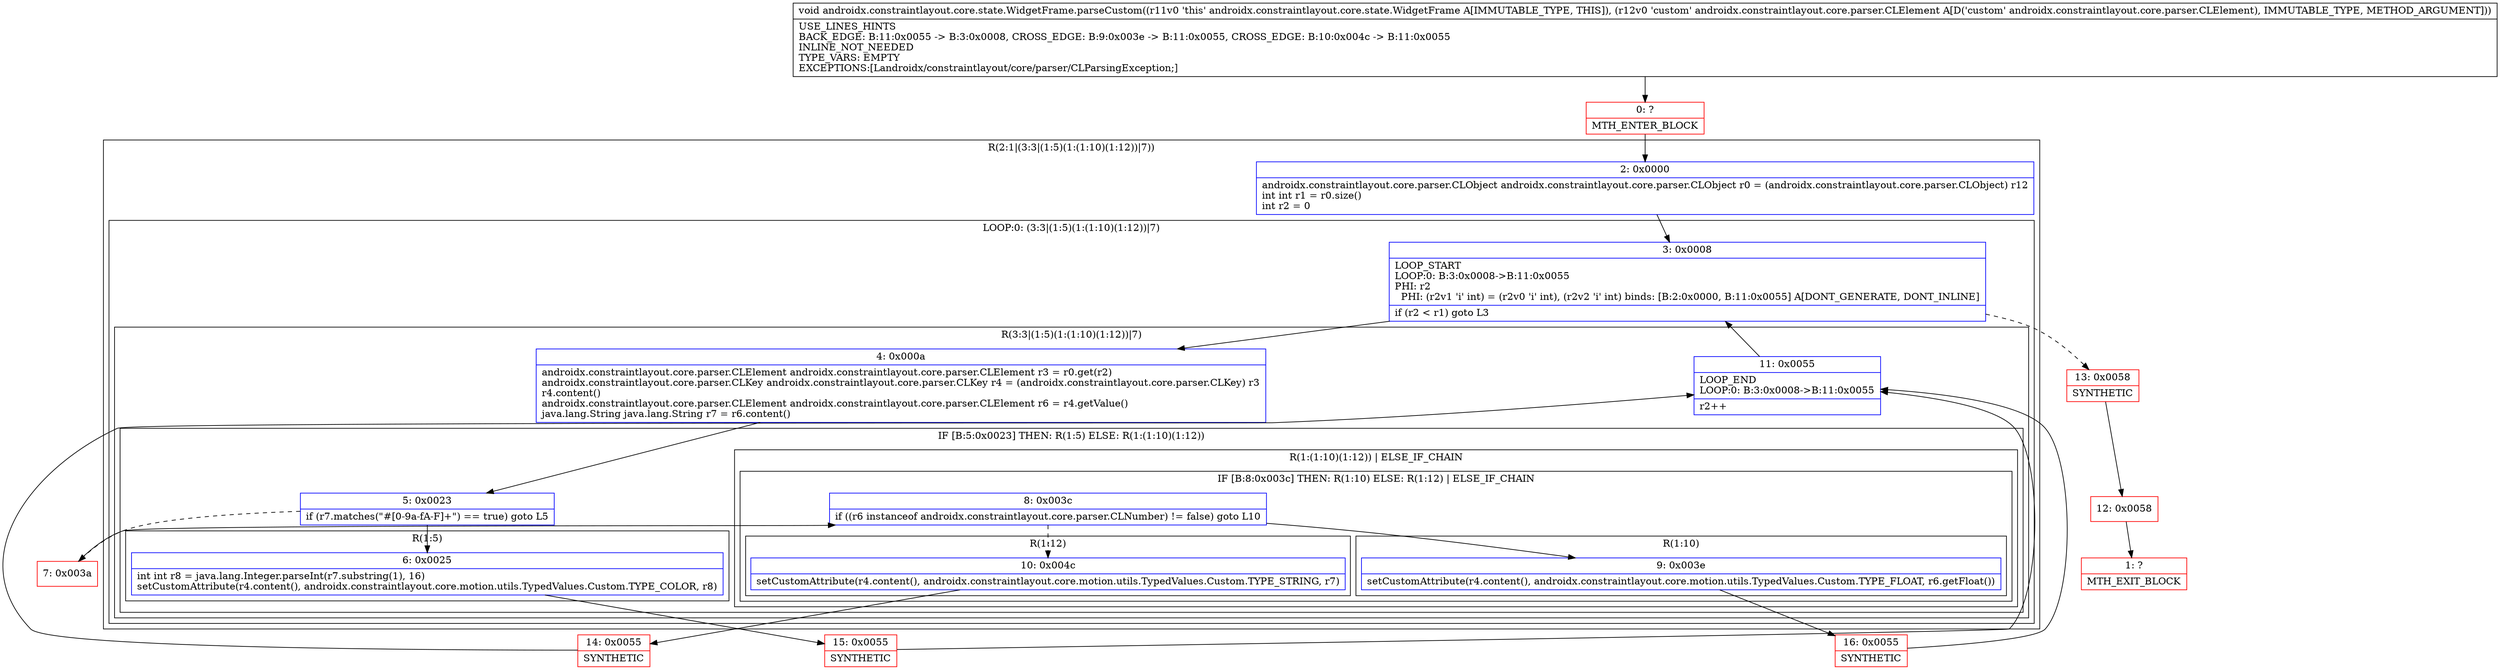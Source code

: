 digraph "CFG forandroidx.constraintlayout.core.state.WidgetFrame.parseCustom(Landroidx\/constraintlayout\/core\/parser\/CLElement;)V" {
subgraph cluster_Region_912174134 {
label = "R(2:1|(3:3|(1:5)(1:(1:10)(1:12))|7))";
node [shape=record,color=blue];
Node_2 [shape=record,label="{2\:\ 0x0000|androidx.constraintlayout.core.parser.CLObject androidx.constraintlayout.core.parser.CLObject r0 = (androidx.constraintlayout.core.parser.CLObject) r12\lint int r1 = r0.size()\lint r2 = 0\l}"];
subgraph cluster_LoopRegion_1225025840 {
label = "LOOP:0: (3:3|(1:5)(1:(1:10)(1:12))|7)";
node [shape=record,color=blue];
Node_3 [shape=record,label="{3\:\ 0x0008|LOOP_START\lLOOP:0: B:3:0x0008\-\>B:11:0x0055\lPHI: r2 \l  PHI: (r2v1 'i' int) = (r2v0 'i' int), (r2v2 'i' int) binds: [B:2:0x0000, B:11:0x0055] A[DONT_GENERATE, DONT_INLINE]\l|if (r2 \< r1) goto L3\l}"];
subgraph cluster_Region_532475520 {
label = "R(3:3|(1:5)(1:(1:10)(1:12))|7)";
node [shape=record,color=blue];
Node_4 [shape=record,label="{4\:\ 0x000a|androidx.constraintlayout.core.parser.CLElement androidx.constraintlayout.core.parser.CLElement r3 = r0.get(r2)\landroidx.constraintlayout.core.parser.CLKey androidx.constraintlayout.core.parser.CLKey r4 = (androidx.constraintlayout.core.parser.CLKey) r3\lr4.content()\landroidx.constraintlayout.core.parser.CLElement androidx.constraintlayout.core.parser.CLElement r6 = r4.getValue()\ljava.lang.String java.lang.String r7 = r6.content()\l}"];
subgraph cluster_IfRegion_587750227 {
label = "IF [B:5:0x0023] THEN: R(1:5) ELSE: R(1:(1:10)(1:12))";
node [shape=record,color=blue];
Node_5 [shape=record,label="{5\:\ 0x0023|if (r7.matches(\"#[0\-9a\-fA\-F]+\") == true) goto L5\l}"];
subgraph cluster_Region_2017348917 {
label = "R(1:5)";
node [shape=record,color=blue];
Node_6 [shape=record,label="{6\:\ 0x0025|int int r8 = java.lang.Integer.parseInt(r7.substring(1), 16)\lsetCustomAttribute(r4.content(), androidx.constraintlayout.core.motion.utils.TypedValues.Custom.TYPE_COLOR, r8)\l}"];
}
subgraph cluster_Region_498742303 {
label = "R(1:(1:10)(1:12)) | ELSE_IF_CHAIN\l";
node [shape=record,color=blue];
subgraph cluster_IfRegion_701885625 {
label = "IF [B:8:0x003c] THEN: R(1:10) ELSE: R(1:12) | ELSE_IF_CHAIN\l";
node [shape=record,color=blue];
Node_8 [shape=record,label="{8\:\ 0x003c|if ((r6 instanceof androidx.constraintlayout.core.parser.CLNumber) != false) goto L10\l}"];
subgraph cluster_Region_1002594584 {
label = "R(1:10)";
node [shape=record,color=blue];
Node_9 [shape=record,label="{9\:\ 0x003e|setCustomAttribute(r4.content(), androidx.constraintlayout.core.motion.utils.TypedValues.Custom.TYPE_FLOAT, r6.getFloat())\l}"];
}
subgraph cluster_Region_1131565070 {
label = "R(1:12)";
node [shape=record,color=blue];
Node_10 [shape=record,label="{10\:\ 0x004c|setCustomAttribute(r4.content(), androidx.constraintlayout.core.motion.utils.TypedValues.Custom.TYPE_STRING, r7)\l}"];
}
}
}
}
Node_11 [shape=record,label="{11\:\ 0x0055|LOOP_END\lLOOP:0: B:3:0x0008\-\>B:11:0x0055\l|r2++\l}"];
}
}
}
Node_0 [shape=record,color=red,label="{0\:\ ?|MTH_ENTER_BLOCK\l}"];
Node_15 [shape=record,color=red,label="{15\:\ 0x0055|SYNTHETIC\l}"];
Node_7 [shape=record,color=red,label="{7\:\ 0x003a}"];
Node_16 [shape=record,color=red,label="{16\:\ 0x0055|SYNTHETIC\l}"];
Node_14 [shape=record,color=red,label="{14\:\ 0x0055|SYNTHETIC\l}"];
Node_13 [shape=record,color=red,label="{13\:\ 0x0058|SYNTHETIC\l}"];
Node_12 [shape=record,color=red,label="{12\:\ 0x0058}"];
Node_1 [shape=record,color=red,label="{1\:\ ?|MTH_EXIT_BLOCK\l}"];
MethodNode[shape=record,label="{void androidx.constraintlayout.core.state.WidgetFrame.parseCustom((r11v0 'this' androidx.constraintlayout.core.state.WidgetFrame A[IMMUTABLE_TYPE, THIS]), (r12v0 'custom' androidx.constraintlayout.core.parser.CLElement A[D('custom' androidx.constraintlayout.core.parser.CLElement), IMMUTABLE_TYPE, METHOD_ARGUMENT]))  | USE_LINES_HINTS\lBACK_EDGE: B:11:0x0055 \-\> B:3:0x0008, CROSS_EDGE: B:9:0x003e \-\> B:11:0x0055, CROSS_EDGE: B:10:0x004c \-\> B:11:0x0055\lINLINE_NOT_NEEDED\lTYPE_VARS: EMPTY\lEXCEPTIONS:[Landroidx\/constraintlayout\/core\/parser\/CLParsingException;]\l}"];
MethodNode -> Node_0;Node_2 -> Node_3;
Node_3 -> Node_4;
Node_3 -> Node_13[style=dashed];
Node_4 -> Node_5;
Node_5 -> Node_6;
Node_5 -> Node_7[style=dashed];
Node_6 -> Node_15;
Node_8 -> Node_9;
Node_8 -> Node_10[style=dashed];
Node_9 -> Node_16;
Node_10 -> Node_14;
Node_11 -> Node_3;
Node_0 -> Node_2;
Node_15 -> Node_11;
Node_7 -> Node_8;
Node_16 -> Node_11;
Node_14 -> Node_11;
Node_13 -> Node_12;
Node_12 -> Node_1;
}

